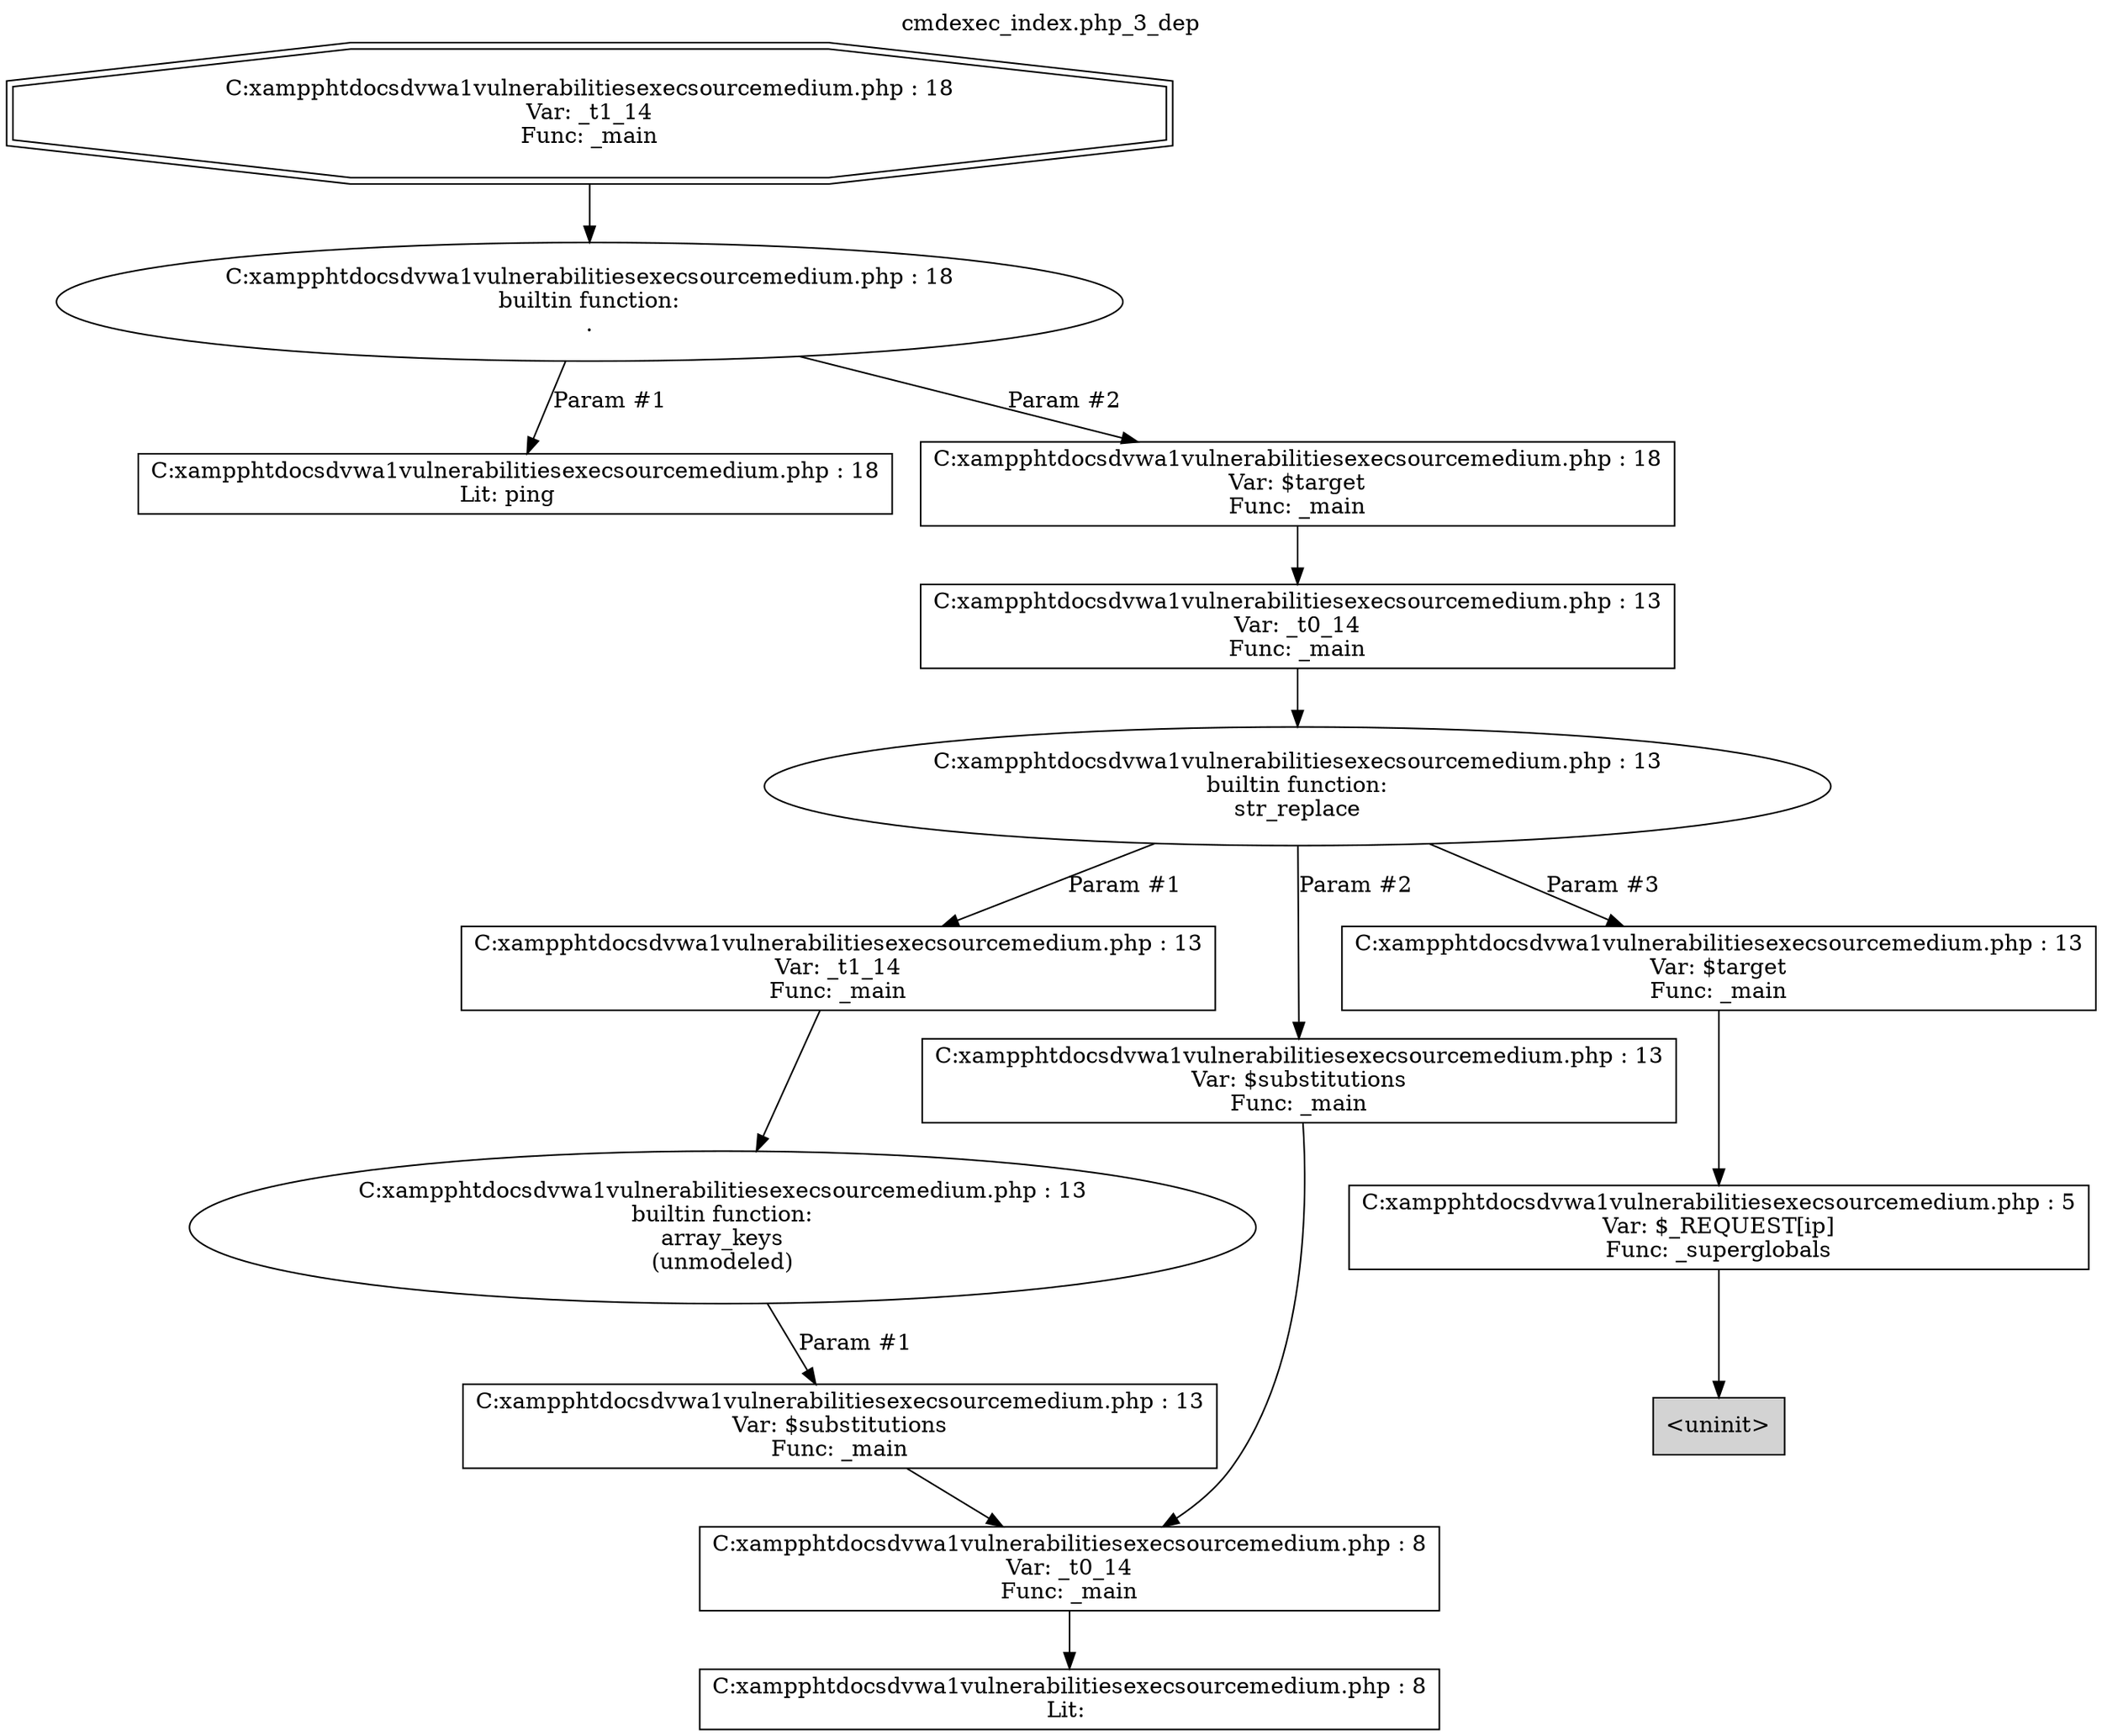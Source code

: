 digraph cfg {
  label="cmdexec_index.php_3_dep";
  labelloc=t;
  n1 [shape=doubleoctagon, label="C:\xampp\htdocs\dvwa1\vulnerabilities\exec\source\medium.php : 18\nVar: _t1_14\nFunc: _main\n"];
  n2 [shape=ellipse, label="C:\xampp\htdocs\dvwa1\vulnerabilities\exec\source\medium.php : 18\nbuiltin function:\n.\n"];
  n3 [shape=box, label="C:\xampp\htdocs\dvwa1\vulnerabilities\exec\source\medium.php : 18\nLit: ping  \n"];
  n4 [shape=box, label="C:\xampp\htdocs\dvwa1\vulnerabilities\exec\source\medium.php : 18\nVar: $target\nFunc: _main\n"];
  n5 [shape=box, label="C:\xampp\htdocs\dvwa1\vulnerabilities\exec\source\medium.php : 13\nVar: _t0_14\nFunc: _main\n"];
  n6 [shape=ellipse, label="C:\xampp\htdocs\dvwa1\vulnerabilities\exec\source\medium.php : 13\nbuiltin function:\nstr_replace\n"];
  n7 [shape=box, label="C:\xampp\htdocs\dvwa1\vulnerabilities\exec\source\medium.php : 13\nVar: _t1_14\nFunc: _main\n"];
  n8 [shape=ellipse, label="C:\xampp\htdocs\dvwa1\vulnerabilities\exec\source\medium.php : 13\nbuiltin function:\narray_keys\n(unmodeled)\n"];
  n9 [shape=box, label="C:\xampp\htdocs\dvwa1\vulnerabilities\exec\source\medium.php : 13\nVar: $substitutions\nFunc: _main\n"];
  n10 [shape=box, label="C:\xampp\htdocs\dvwa1\vulnerabilities\exec\source\medium.php : 8\nVar: _t0_14\nFunc: _main\n"];
  n11 [shape=box, label="C:\xampp\htdocs\dvwa1\vulnerabilities\exec\source\medium.php : 8\nLit: \n"];
  n12 [shape=box, label="C:\xampp\htdocs\dvwa1\vulnerabilities\exec\source\medium.php : 13\nVar: $substitutions\nFunc: _main\n"];
  n13 [shape=box, label="C:\xampp\htdocs\dvwa1\vulnerabilities\exec\source\medium.php : 13\nVar: $target\nFunc: _main\n"];
  n14 [shape=box, label="C:\xampp\htdocs\dvwa1\vulnerabilities\exec\source\medium.php : 5\nVar: $_REQUEST[ip]\nFunc: _superglobals\n"];
  n15 [shape=box, label="<uninit>",style=filled];
  n1 -> n2;
  n2 -> n3[label="Param #1"];
  n2 -> n4[label="Param #2"];
  n5 -> n6;
  n7 -> n8;
  n10 -> n11;
  n9 -> n10;
  n8 -> n9[label="Param #1"];
  n6 -> n7[label="Param #1"];
  n6 -> n12[label="Param #2"];
  n6 -> n13[label="Param #3"];
  n12 -> n10;
  n14 -> n15;
  n13 -> n14;
  n4 -> n5;
}
